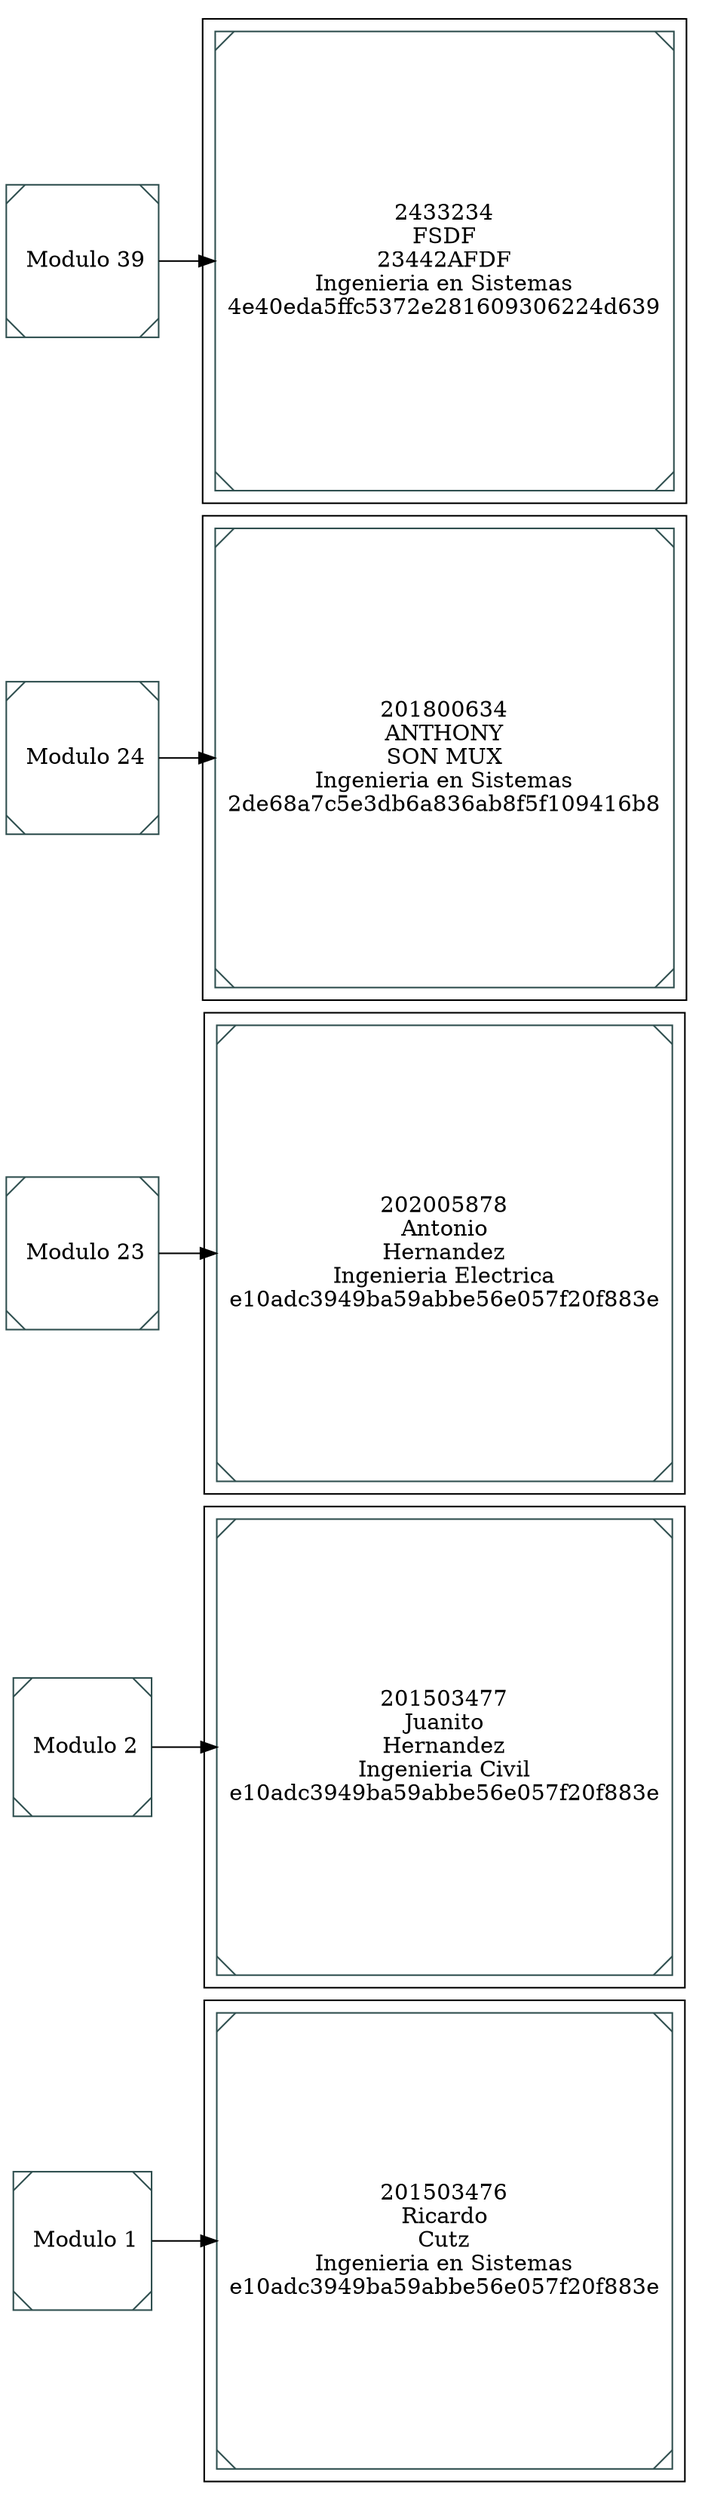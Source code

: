 digraph G { rankdir = LR; 
 node[shape=Msquare  color = darkslategray text=white gradientangle=90];Nodo603139460[label =" Modulo 1"] 
subgraph cluster_603139460 {  node[shape=Msquare  color = darkslategray text=white gradientangle=90]; 
1399016348[label="201503476
Ricardo
Cutz
Ingenieria en Sistemas
e10adc3949ba59abbe56e057f20f883e"]
}Nodo603139460->1399016348
Nodo1750493679[label =" Modulo 2"] 
subgraph cluster_1750493679 {  node[shape=Msquare  color = darkslategray text=white gradientangle=90]; 
2024634603[label="201503477
Juanito
Hernandez
Ingenieria Civil
e10adc3949ba59abbe56e057f20f883e"]
}Nodo1750493679->2024634603
Nodo1116267895[label =" Modulo 23"] 
subgraph cluster_1116267895 {  node[shape=Msquare  color = darkslategray text=white gradientangle=90]; 
192833809[label="202005878
Antonio
Hernandez
Ingenieria Electrica
e10adc3949ba59abbe56e057f20f883e"]
}Nodo1116267895->192833809
Nodo1354522752[label =" Modulo 24"] 
subgraph cluster_1354522752 {  node[shape=Msquare  color = darkslategray text=white gradientangle=90]; 
1136996444[label="201800634
ANTHONY
SON MUX
Ingenieria en Sistemas
2de68a7c5e3db6a836ab8f5f109416b8"]
}Nodo1354522752->1136996444
Nodo846214789[label =" Modulo 39"] 
subgraph cluster_846214789 {  node[shape=Msquare  color = darkslategray text=white gradientangle=90]; 
2130165664[label="2433234
FSDF
23442AFDF
Ingenieria en Sistemas
4e40eda5ffc5372e281609306224d639"]
}Nodo846214789->2130165664
} 